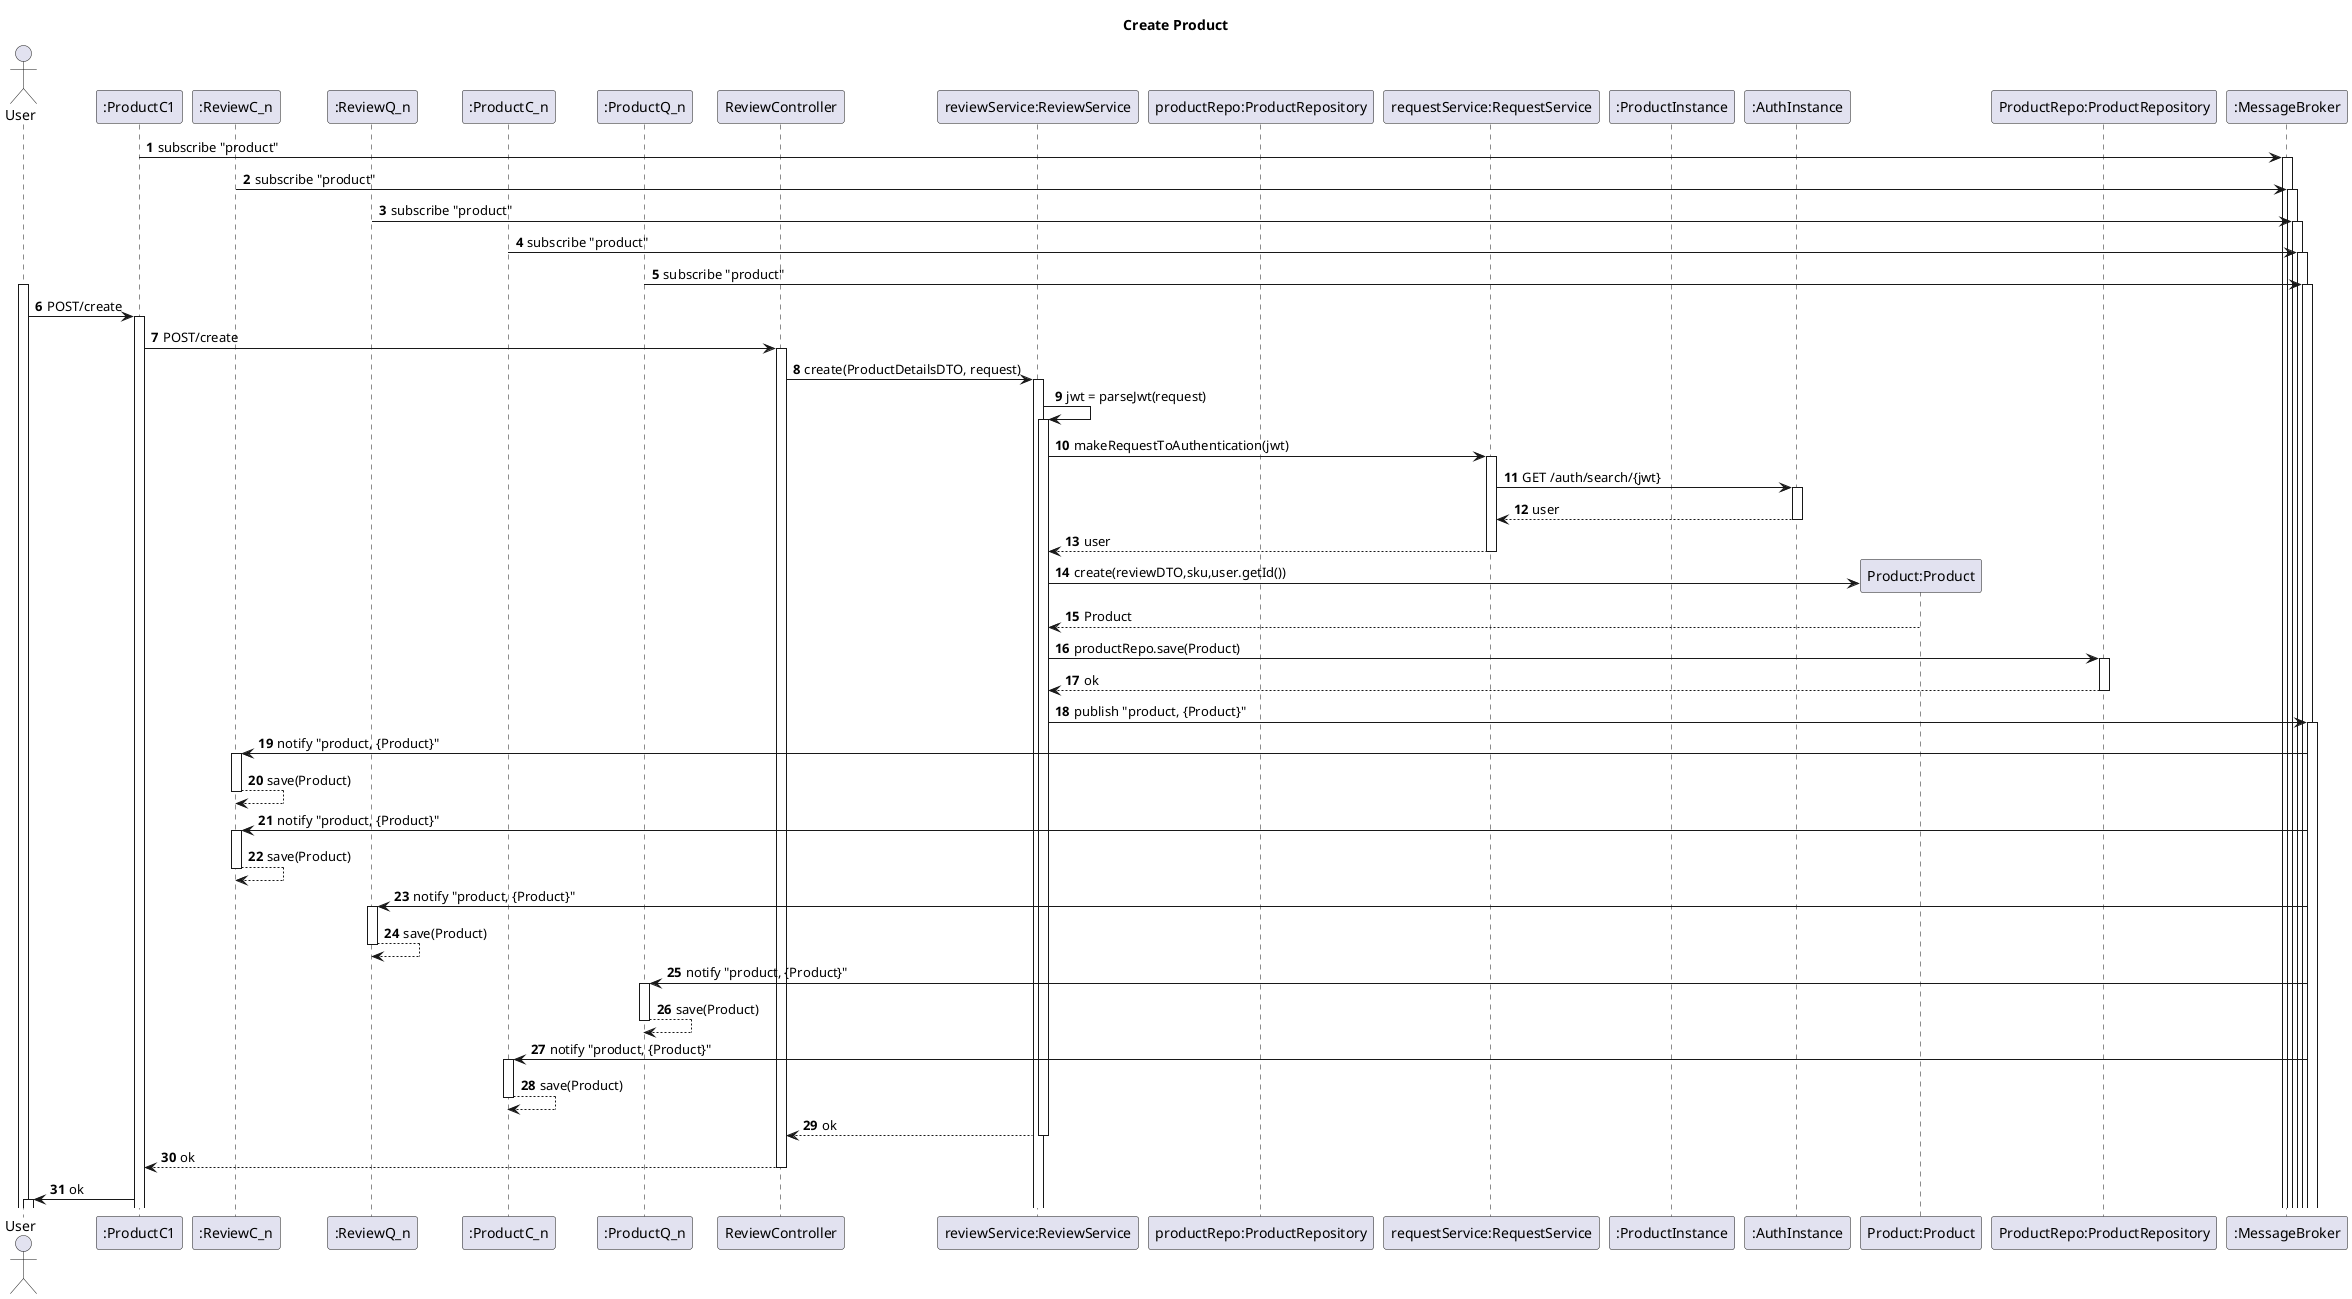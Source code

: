 @startuml
'https://plantuml.com/sequence-diagram
title Create Product
autoactivate on
autonumber

actor "User" as User

participant ":ProductC1" as productC
participant ":ReviewC_n" as reviewC_n
participant ":ReviewQ_n" as reviewQ_n
participant ":ProductC_n" as productC_n
participant ":ProductQ_n" as productQ_n

participant "ReviewController" as Ctrl
participant "reviewService:ReviewService" as Svc
participant "productRepo:ProductRepository" as repository
participant "requestService:RequestService" as request
participant ":ProductInstance" as instance
participant ":AuthInstance" as instanceAuth
participant "Product:Product" as product
participant "ProductRepo:ProductRepository" as Repo

participant ":MessageBroker" as broker



productC -> broker: subscribe "product"
reviewC_n -> broker: subscribe "product"
reviewQ_n -> broker: subscribe "product"
productC_n -> broker: subscribe "product"
productQ_n -> broker: subscribe "product"

activate User
User -> productC : POST/create
productC -> Ctrl: POST/create


Ctrl -> Svc : create(ProductDetailsDTO, request)

Svc -> Svc: jwt = parseJwt(request)
Svc -> request: makeRequestToAuthentication(jwt)
request -> instanceAuth: GET /auth/search/{jwt}
instanceAuth --> request: user
request --> Svc: user
Svc -> product** : create(reviewDTO,sku,user.getId())
product --> Svc :  Product
Svc -> Repo : productRepo.save(Product)
Repo --> Svc : ok
Svc -> broker: publish "product, {Product}"

reviewC_n <- broker: notify "product, {Product}"
reviewC_n --> reviewC_n: save(Product)

reviewC_n <- broker: notify "product, {Product}"
reviewC_n --> reviewC_n: save(Product)
reviewQ_n <- broker: notify "product, {Product}"
reviewQ_n --> reviewQ_n: save(Product)

productQ_n <- broker: notify "product, {Product}"
productQ_n --> productQ_n: save(Product)
productC_n <- broker: notify "product, {Product}"
productC_n --> productC_n: save(Product)

Svc --> Ctrl : ok
Ctrl --> productC : ok
productC -> User: ok

@enduml
